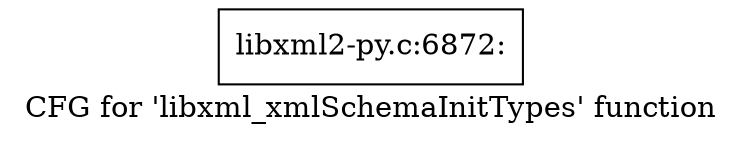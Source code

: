 digraph "CFG for 'libxml_xmlSchemaInitTypes' function" {
	label="CFG for 'libxml_xmlSchemaInitTypes' function";

	Node0x42a6cd0 [shape=record,label="{libxml2-py.c:6872:}"];
}
